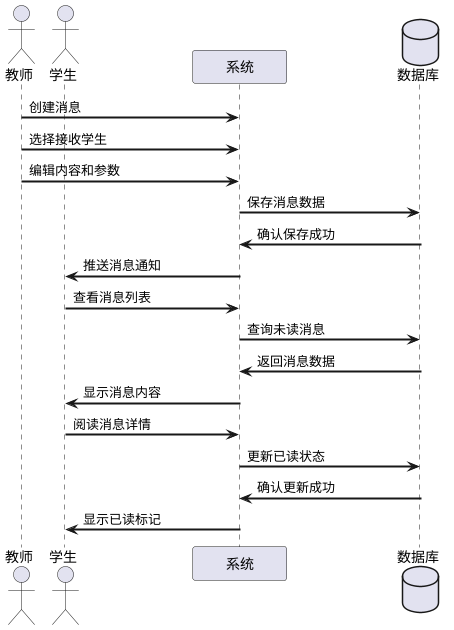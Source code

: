 @startuml
skinparam participantPadding 100
skinparam minClassWidth 80
skinparam sequenceArrowThickness 2

actor 教师
actor 学生
participant 系统
database 数据库

教师 -> 系统: 创建消息
教师 -> 系统: 选择接收学生
教师 -> 系统: 编辑内容和参数
系统 -> 数据库: 保存消息数据
数据库 -> 系统: 确认保存成功
系统 -> 学生: 推送消息通知
学生 -> 系统: 查看消息列表
系统 -> 数据库: 查询未读消息
数据库 -> 系统: 返回消息数据
系统 -> 学生: 显示消息内容
学生 -> 系统: 阅读消息详情
系统 -> 数据库: 更新已读状态
数据库 -> 系统: 确认更新成功
系统 -> 学生: 显示已读标记
@enduml